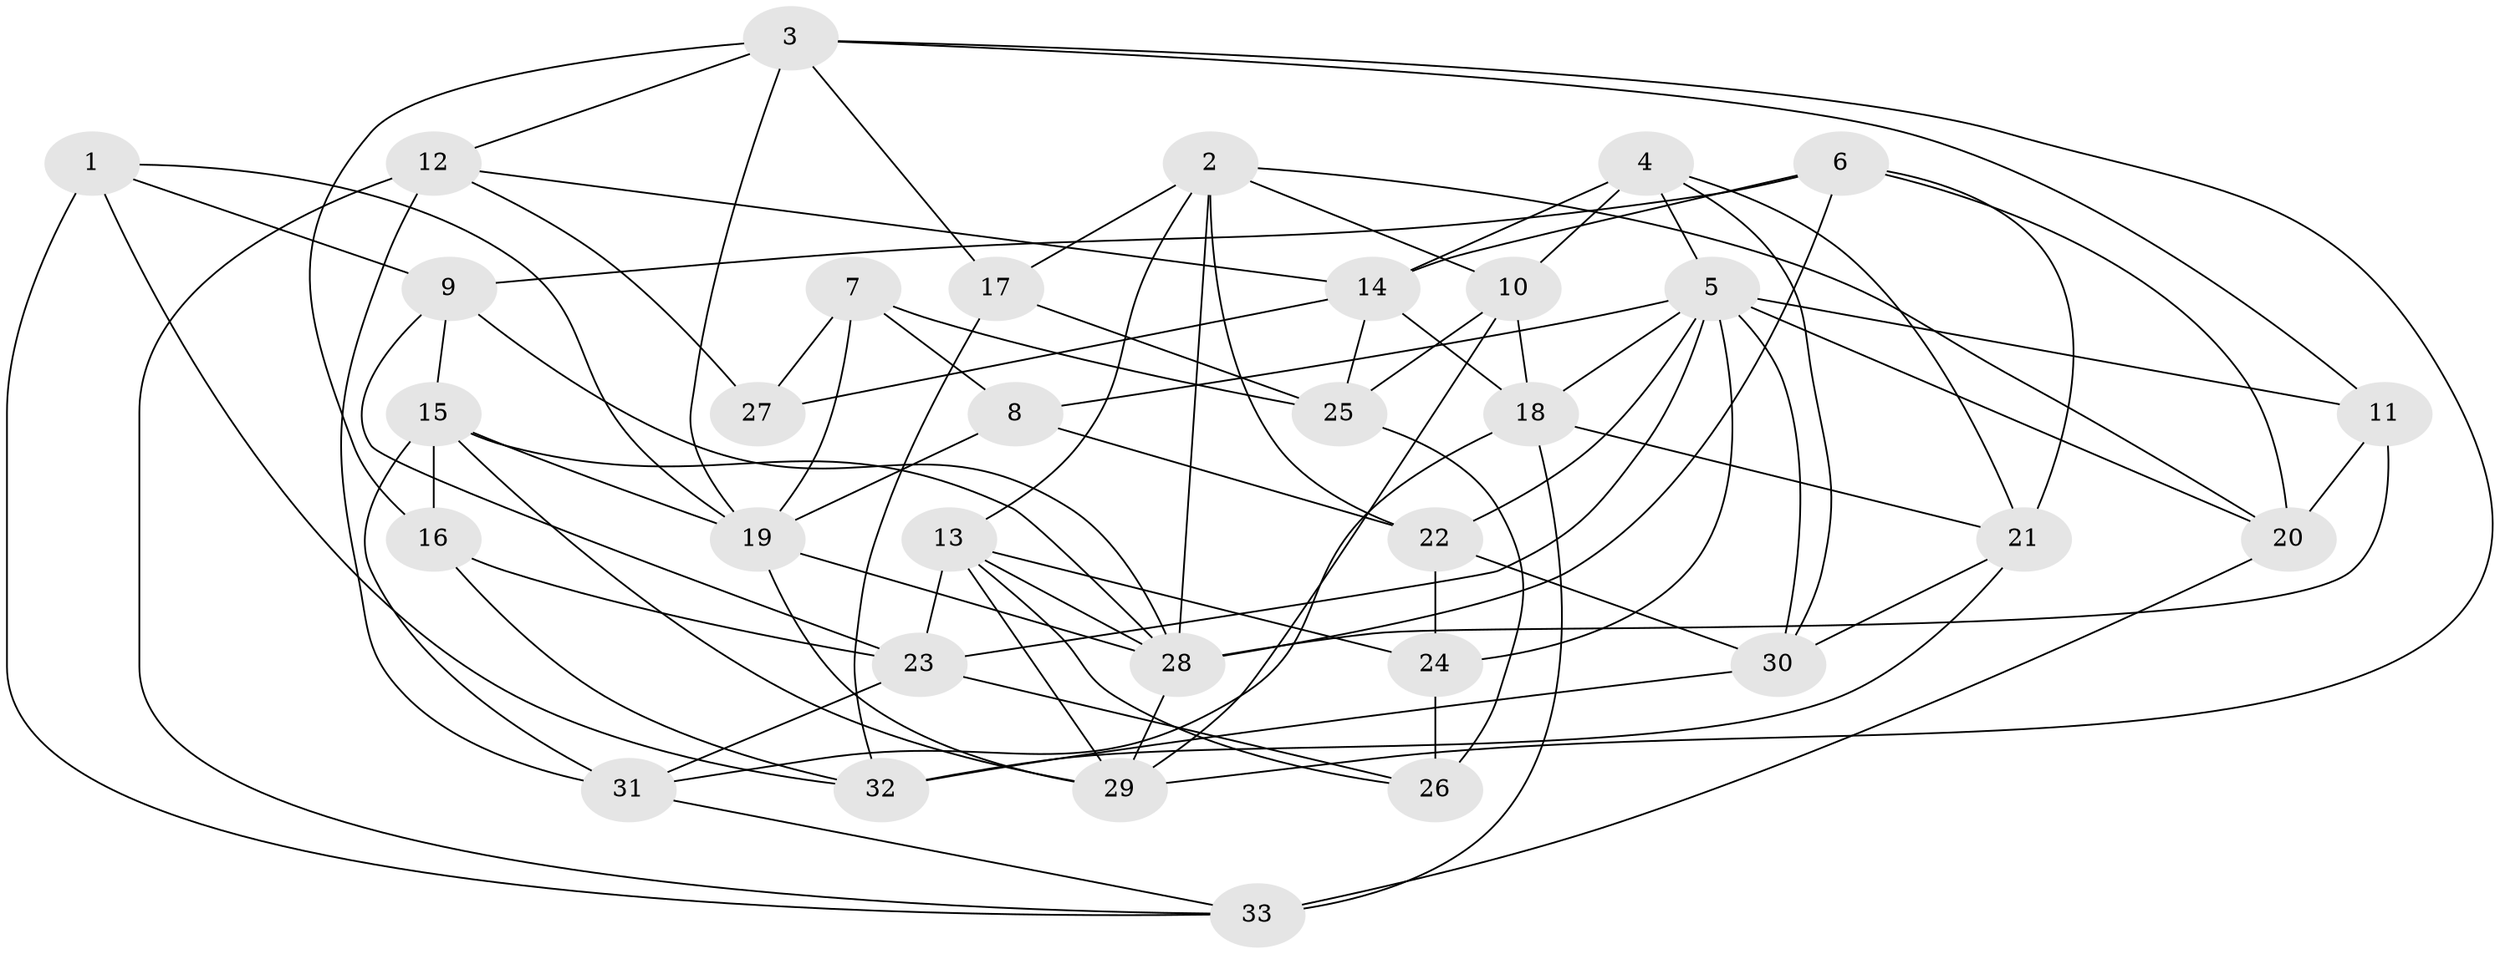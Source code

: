 // original degree distribution, {4: 1.0}
// Generated by graph-tools (version 1.1) at 2025/38/03/04/25 23:38:16]
// undirected, 33 vertices, 86 edges
graph export_dot {
  node [color=gray90,style=filled];
  1;
  2;
  3;
  4;
  5;
  6;
  7;
  8;
  9;
  10;
  11;
  12;
  13;
  14;
  15;
  16;
  17;
  18;
  19;
  20;
  21;
  22;
  23;
  24;
  25;
  26;
  27;
  28;
  29;
  30;
  31;
  32;
  33;
  1 -- 9 [weight=1.0];
  1 -- 19 [weight=1.0];
  1 -- 32 [weight=1.0];
  1 -- 33 [weight=1.0];
  2 -- 10 [weight=1.0];
  2 -- 13 [weight=1.0];
  2 -- 17 [weight=1.0];
  2 -- 20 [weight=1.0];
  2 -- 22 [weight=1.0];
  2 -- 28 [weight=1.0];
  3 -- 11 [weight=1.0];
  3 -- 12 [weight=1.0];
  3 -- 16 [weight=1.0];
  3 -- 17 [weight=1.0];
  3 -- 19 [weight=1.0];
  3 -- 29 [weight=1.0];
  4 -- 5 [weight=1.0];
  4 -- 10 [weight=2.0];
  4 -- 14 [weight=1.0];
  4 -- 21 [weight=1.0];
  4 -- 30 [weight=1.0];
  5 -- 8 [weight=1.0];
  5 -- 11 [weight=1.0];
  5 -- 18 [weight=1.0];
  5 -- 20 [weight=1.0];
  5 -- 22 [weight=1.0];
  5 -- 23 [weight=1.0];
  5 -- 24 [weight=2.0];
  5 -- 30 [weight=1.0];
  6 -- 9 [weight=2.0];
  6 -- 14 [weight=1.0];
  6 -- 20 [weight=1.0];
  6 -- 21 [weight=1.0];
  6 -- 28 [weight=1.0];
  7 -- 8 [weight=1.0];
  7 -- 19 [weight=2.0];
  7 -- 25 [weight=1.0];
  7 -- 27 [weight=2.0];
  8 -- 19 [weight=1.0];
  8 -- 22 [weight=1.0];
  9 -- 15 [weight=1.0];
  9 -- 23 [weight=1.0];
  9 -- 28 [weight=1.0];
  10 -- 18 [weight=1.0];
  10 -- 25 [weight=1.0];
  10 -- 29 [weight=1.0];
  11 -- 20 [weight=1.0];
  11 -- 28 [weight=1.0];
  12 -- 14 [weight=1.0];
  12 -- 27 [weight=1.0];
  12 -- 31 [weight=2.0];
  12 -- 33 [weight=1.0];
  13 -- 23 [weight=1.0];
  13 -- 24 [weight=1.0];
  13 -- 26 [weight=1.0];
  13 -- 28 [weight=1.0];
  13 -- 29 [weight=1.0];
  14 -- 18 [weight=1.0];
  14 -- 25 [weight=1.0];
  14 -- 27 [weight=1.0];
  15 -- 16 [weight=1.0];
  15 -- 19 [weight=1.0];
  15 -- 28 [weight=1.0];
  15 -- 29 [weight=1.0];
  15 -- 31 [weight=1.0];
  16 -- 23 [weight=1.0];
  16 -- 32 [weight=1.0];
  17 -- 25 [weight=1.0];
  17 -- 32 [weight=1.0];
  18 -- 21 [weight=1.0];
  18 -- 31 [weight=1.0];
  18 -- 33 [weight=1.0];
  19 -- 28 [weight=1.0];
  19 -- 29 [weight=1.0];
  20 -- 33 [weight=2.0];
  21 -- 30 [weight=2.0];
  21 -- 32 [weight=1.0];
  22 -- 24 [weight=1.0];
  22 -- 30 [weight=2.0];
  23 -- 26 [weight=1.0];
  23 -- 31 [weight=1.0];
  24 -- 26 [weight=2.0];
  25 -- 26 [weight=2.0];
  28 -- 29 [weight=1.0];
  30 -- 32 [weight=2.0];
  31 -- 33 [weight=1.0];
}
